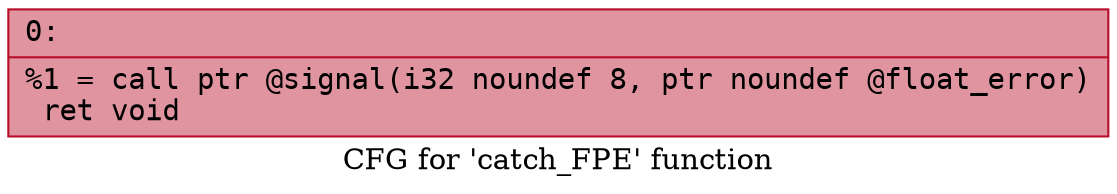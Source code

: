 digraph "CFG for 'catch_FPE' function" {
	label="CFG for 'catch_FPE' function";

	Node0x600001be8190 [shape=record,color="#b70d28ff", style=filled, fillcolor="#b70d2870" fontname="Courier",label="{0:\l|  %1 = call ptr @signal(i32 noundef 8, ptr noundef @float_error)\l  ret void\l}"];
}
